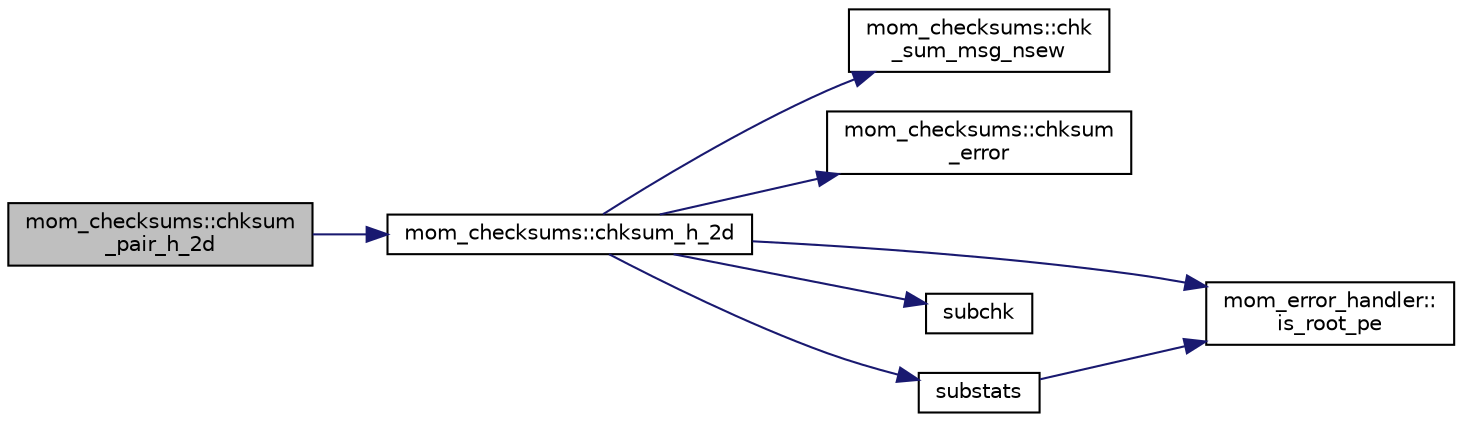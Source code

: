 digraph "mom_checksums::chksum_pair_h_2d"
{
 // INTERACTIVE_SVG=YES
  edge [fontname="Helvetica",fontsize="10",labelfontname="Helvetica",labelfontsize="10"];
  node [fontname="Helvetica",fontsize="10",shape=record];
  rankdir="LR";
  Node106 [label="mom_checksums::chksum\l_pair_h_2d",height=0.2,width=0.4,color="black", fillcolor="grey75", style="filled", fontcolor="black"];
  Node106 -> Node107 [color="midnightblue",fontsize="10",style="solid",fontname="Helvetica"];
  Node107 [label="mom_checksums::chksum_h_2d",height=0.2,width=0.4,color="black", fillcolor="white", style="filled",URL="$namespacemom__checksums.html#a71c7ef9c5bf9454473221ba51cd9c8ea",tooltip="chksum_h_2d performs checksums on a 2d array staggered at tracer points. "];
  Node107 -> Node108 [color="midnightblue",fontsize="10",style="solid",fontname="Helvetica"];
  Node108 [label="mom_checksums::chk\l_sum_msg_nsew",height=0.2,width=0.4,color="black", fillcolor="white", style="filled",URL="$namespacemom__checksums.html#a1e347f41f6888fd746c4ec1cd5578439"];
  Node107 -> Node109 [color="midnightblue",fontsize="10",style="solid",fontname="Helvetica"];
  Node109 [label="mom_checksums::chksum\l_error",height=0.2,width=0.4,color="black", fillcolor="white", style="filled",URL="$namespacemom__checksums.html#a6400a8423305b77e4aed5d1cb4c24520"];
  Node107 -> Node110 [color="midnightblue",fontsize="10",style="solid",fontname="Helvetica"];
  Node110 [label="mom_error_handler::\lis_root_pe",height=0.2,width=0.4,color="black", fillcolor="white", style="filled",URL="$namespacemom__error__handler.html#ad5f00a53059c72fe2332d1436c80ca71"];
  Node107 -> Node111 [color="midnightblue",fontsize="10",style="solid",fontname="Helvetica"];
  Node111 [label="subchk",height=0.2,width=0.4,color="black", fillcolor="white", style="filled",URL="$MOM__checksums_8F90.html#a11889addbbd6d0919cf61aa07fd30ae8"];
  Node107 -> Node112 [color="midnightblue",fontsize="10",style="solid",fontname="Helvetica"];
  Node112 [label="substats",height=0.2,width=0.4,color="black", fillcolor="white", style="filled",URL="$MOM__checksums_8F90.html#aa1b37a18ca6028d099f6e8444c734697"];
  Node112 -> Node110 [color="midnightblue",fontsize="10",style="solid",fontname="Helvetica"];
}
